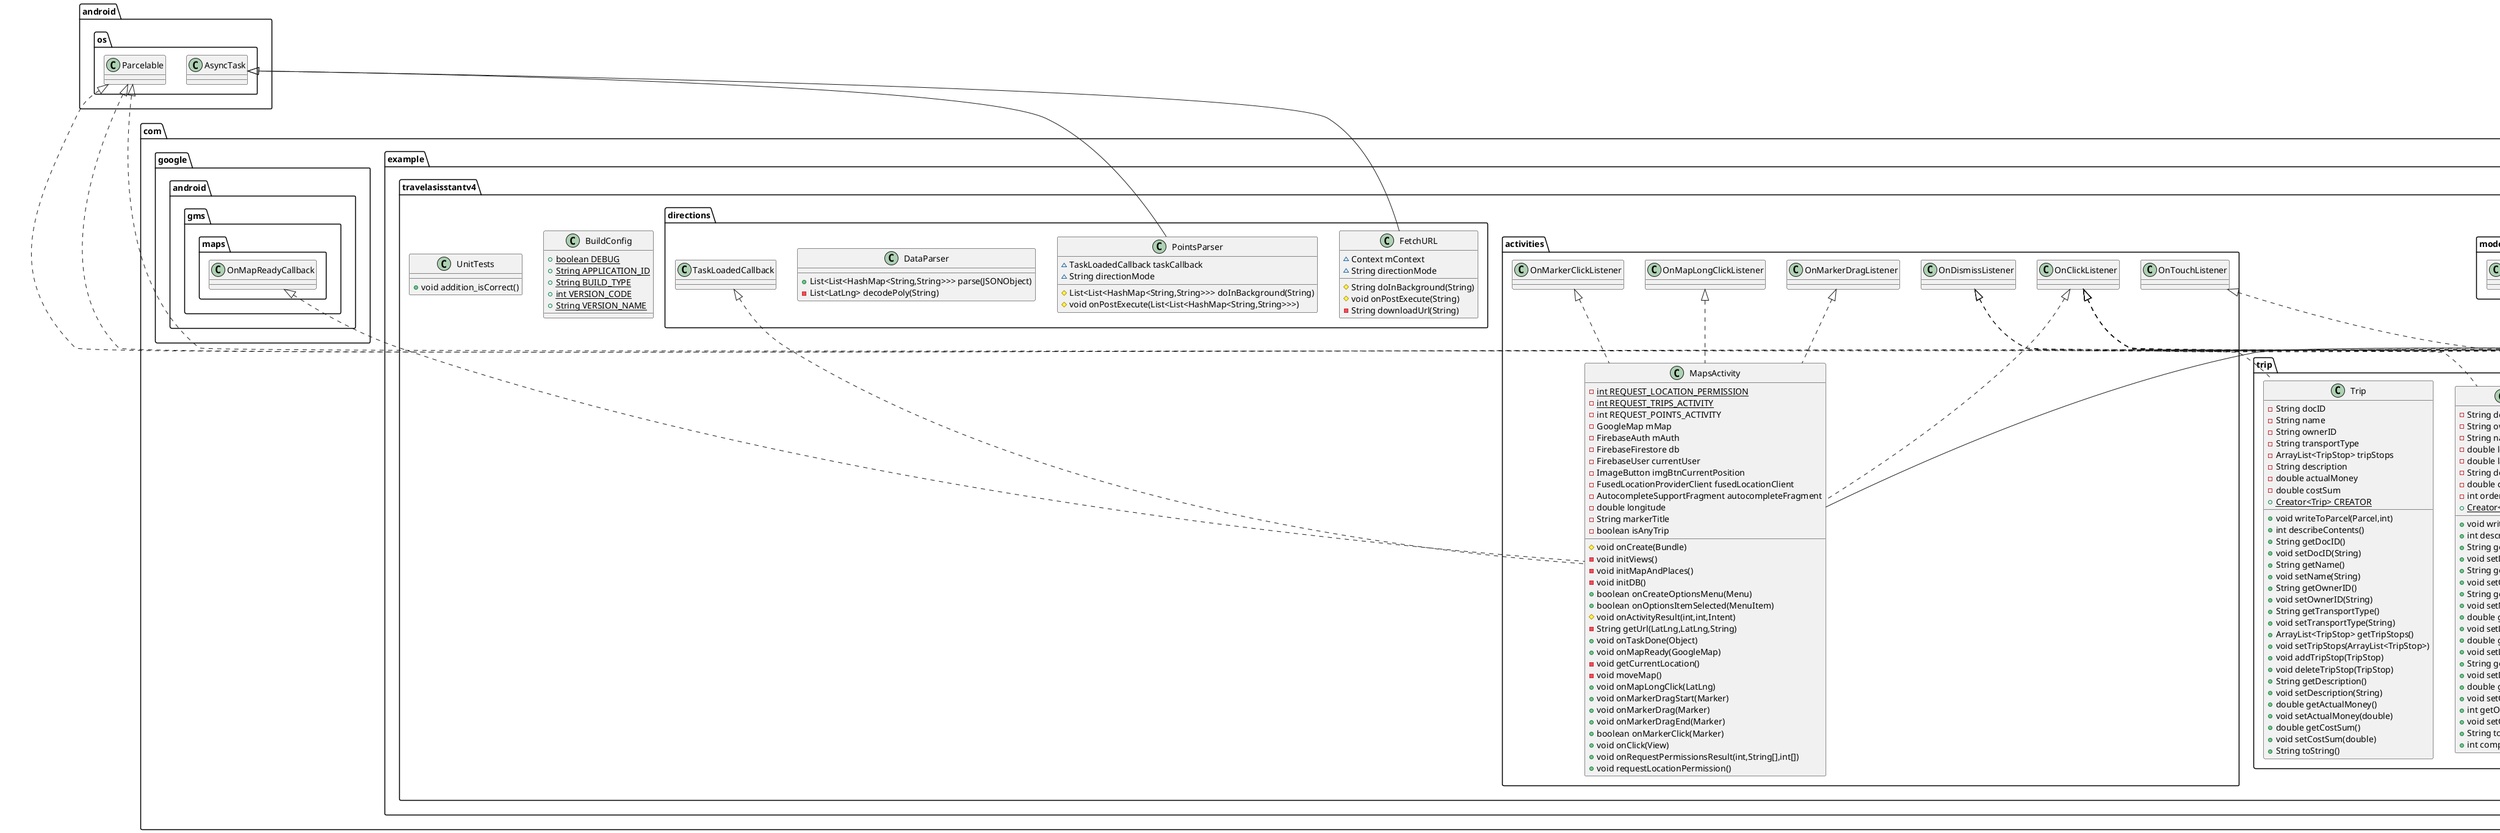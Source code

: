 @startuml
class com.example.travelasisstantv4.trip.Trip {
- String docID
- String name
- String ownerID
- String transportType
- ArrayList<TripStop> tripStops
- String description
- double actualMoney
- double costSum
+ {static} Creator<Trip> CREATOR
+ void writeToParcel(Parcel,int)
+ int describeContents()
+ String getDocID()
+ void setDocID(String)
+ String getName()
+ void setName(String)
+ String getOwnerID()
+ void setOwnerID(String)
+ String getTransportType()
+ void setTransportType(String)
+ ArrayList<TripStop> getTripStops()
+ void setTripStops(ArrayList<TripStop>)
+ void addTripStop(TripStop)
+ void deleteTripStop(TripStop)
+ String getDescription()
+ void setDescription(String)
+ double getActualMoney()
+ void setActualMoney(double)
+ double getCostSum()
+ void setCostSum(double)
+ String toString()
}
class com.example.travelasisstantv4.directions.FetchURL {
~ Context mContext
~ String directionMode
# String doInBackground(String)
# void onPostExecute(String)
- String downloadUrl(String)
}
class com.example.travelasisstantv4.BuildConfig {
+ {static} boolean DEBUG
+ {static} String APPLICATION_ID
+ {static} String BUILD_TYPE
+ {static} int VERSION_CODE
+ {static} String VERSION_NAME
}
class com.example.travelasisstantv4.point.PointsActivity {
- LinearLayout.LayoutParams params
- LinearLayout.LayoutParams paramsHorizontal
- LinearLayout.LayoutParams paramsButtons
- FirebaseAuth mAuth
- FirebaseFirestore db
- FirebaseUser currentUser
- ArrayList<Point> userPoints
- ArrayList<Point> checkedPoints
- LinearLayout llForPoints
- Button btnShowOnMap
# void onCreate(Bundle)
- void initDB()
- void initializeViews()
- void getUserPoints()
+ void onClick(View)
+ void onDismiss(DialogInterface)
}
class com.example.travelasisstantv4.trip.AddTripDialogFragment {
- FirebaseAuth mAuth
- FirebaseFirestore db
- ArrayList<String> transportTypes
- EditText etTripName
- Spinner spinnerTransportType
- Button btnSaveTrip
+ {static} AddTripDialogFragment newInstance(String)
+ View onCreateView(LayoutInflater,ViewGroup,Bundle)
+ void onViewCreated(View,Bundle)
- void initDB()
- void initViews(View)
+ void onClick(View)
+ void onDismiss(DialogInterface)
}
class com.example.travelasisstantv4.trip.EditTripStopDialogFragment {
- FirebaseAuth mAuth
- FirebaseUser currentUser
- FirebaseFirestore db
- Trip t
- TripStop ts
- EditText etName
- Button btnUpdate
+ {static} EditTripStopDialogFragment newInstance(String,Trip,TripStop)
+ View onCreateView(LayoutInflater,ViewGroup,Bundle)
+ void onViewCreated(View,Bundle)
- void initDB()
- void initViews(View)
+ void onClick(View)
+ void onDismiss(DialogInterface)
}
class com.example.travelasisstantv4.point.Point {
- String docID
- String name
- double longitude
- double latitude
- String ownerID
+ {static} Creator<Point> CREATOR
+ String getDocID()
+ void setDocID(String)
+ String getName()
+ void setName(String)
+ double getLongitude()
+ void setLongitude(double)
+ double getLatitude()
+ void setLatitude(double)
+ String getOwnerID()
+ void setOwnerID(String)
+ String toString()
+ int describeContents()
+ void writeToParcel(Parcel,int)
}
class com.example.travelasisstantv4.activities.MapsActivity {
- {static} int REQUEST_LOCATION_PERMISSION
- {static} int REQUEST_TRIPS_ACTIVITY
- int REQUEST_POINTS_ACTIVITY
- GoogleMap mMap
- FirebaseAuth mAuth
- FirebaseFirestore db
- FirebaseUser currentUser
- ImageButton imgBtnCurrentPosition
- FusedLocationProviderClient fusedLocationClient
- AutocompleteSupportFragment autocompleteFragment
- double longitude
- String markerTitle
- boolean isAnyTrip
# void onCreate(Bundle)
- void initViews()
- void initMapAndPlaces()
- void initDB()
+ boolean onCreateOptionsMenu(Menu)
+ boolean onOptionsItemSelected(MenuItem)
# void onActivityResult(int,int,Intent)
- String getUrl(LatLng,LatLng,String)
+ void onTaskDone(Object)
+ void onMapReady(GoogleMap)
- void getCurrentLocation()
- void moveMap()
+ void onMapLongClick(LatLng)
+ void onMarkerDragStart(Marker)
+ void onMarkerDrag(Marker)
+ void onMarkerDragEnd(Marker)
+ boolean onMarkerClick(Marker)
+ void onClick(View)
+ void onRequestPermissionsResult(int,String[],int[])
+ void requestLocationPermission()
}
class com.example.travelasisstantv4.directions.PointsParser {
~ TaskLoadedCallback taskCallback
~ String directionMode
# List<List<HashMap<String,String>>> doInBackground(String)
# void onPostExecute(List<List<HashMap<String,String>>>)
}
class com.example.travelasisstantv4.directions.DataParser {
+ List<List<HashMap<String,String>>> parse(JSONObject)
- List<LatLng> decodePoly(String)
}
class com.example.travelasisstantv4.trip.TripStop {
- String docID
- String ownerID
- String name
- double longitude
- double latitude
- String description
- double cost
- int order
+ {static} Creator<TripStop> CREATOR
+ void writeToParcel(Parcel,int)
+ int describeContents()
+ String getDocID()
+ void setDocID(String)
+ String getOwnerID()
+ void setOwnerID(String)
+ String getName()
+ void setName(String)
+ double getLongitude()
+ void setLongitude(double)
+ double getLatitude()
+ void setLatitude(double)
+ String getDescription()
+ void setDescription(String)
+ double getCost()
+ void setCost(double)
+ int getOrder()
+ void setOrder(int)
+ String toString()
+ int compareTo(TripStop)
}
class com.example.travelasisstantv4.trip.EditTripActivity {
- LinearLayout.LayoutParams params
- LinearLayout.LayoutParams paramsHorizontal
- LinearLayout.LayoutParams paramsButtons2
- LinearLayout.LayoutParams paramsButtons3
- FirebaseFirestore db
- Trip t
- ArrayList<String> transportTypes
- EditText etTripName
- Spinner spinnerTransportType
- LinearLayout llForTripStops
- Button btnUpdateTrip
# void onCreate(Bundle)
- void initDB()
- void initViews()
- void updateTripStops()
+ void onClick(View)
+ void onDismiss(DialogInterface)
}
class com.example.travelasisstantv4.UnitTests {
+ void addition_isCorrect()
}
class com.example.travelasisstantv4.point.RenamePointDialogFragment {
- FirebaseFirestore db
- EditText etRenamePoint
- Button btnUpdateName
- String pointID
+ {static} RenamePointDialogFragment newInstance(String,String)
+ View onCreateView(LayoutInflater,ViewGroup,Bundle)
+ void onViewCreated(View,Bundle)
- void initializeViews(View)
- void initDB()
+ void onClick(View)
+ void onDismiss(DialogInterface)
}
class com.example.travelasisstantv4.login.LoginActivity {
- FirebaseAuth mAuth
- EditText etEmail
- ImageButton imgBtnShowPassword
- TextView tvLoginError
- Button btnSignIn
- ProgressBar pbLoading
# void onCreate(Bundle)
- void initViews()
~ void signIn(String,String)
~ void createUser(String,String)
- void sendVerificationEmail()
+ void onClick(View)
+ boolean onTouch(View,MotionEvent)
}
class com.example.travelasisstantv4.trip.TripsActivity {
- {static} int REQUEST_EDIT_TRIP
- LinearLayout.LayoutParams params
- LinearLayout.LayoutParams paramsHorizontal
- LinearLayout.LayoutParams paramsButtons2
- FirebaseAuth mAuth
- FirebaseFirestore db
- FirebaseUser currentUser
- ArrayList<Trip> userTrips
- LinearLayout llForTrips
- Button btnAddTrip
# void onCreate(Bundle)
- void initDB()
- void initViews()
- void getUserTrips()
+ void onClick(View)
+ void onDismiss(DialogInterface)
# void onActivityResult(int,int,Intent)
}
class com.example.travelasisstantv4.point.AddPointDialogFragment {
- FirebaseAuth mAuth
- FirebaseFirestore db
- double longitude
- TextView tvLongitude
- EditText etPointName
- Button btnSave
+ {static} AddPointDialogFragment newInstance(String,double,double)
+ View onCreateView(LayoutInflater,ViewGroup,Bundle)
+ void onViewCreated(View,Bundle)
- void initializeViews(View)
+ void onClick(View)
}
class com.example.travelasisstantv4.trip.AddTripStopDialogFragment {
- FirebaseAuth mAuth
- FirebaseUser currentUser
- FirebaseFirestore db
- double longitude
- ArrayList<Trip> userTrips
- ArrayList<String> userTripsString
- Spinner spinnerTrips
- EditText etName
- Button btnAdd
+ {static} AddTripStopDialogFragment newInstance(String,double,double)
+ View onCreateView(LayoutInflater,ViewGroup,Bundle)
+ void onViewCreated(View,Bundle)
- void initDB()
- void initViews(View)
+ void getUserTrips()
+ void onClick(View)
}


android.os.Parcelable <|.. com.example.travelasisstantv4.trip.Trip
android.os.AsyncTask <|-- com.example.travelasisstantv4.directions.FetchURL
com.example.travelasisstantv4.activities.OnClickListener <|.. com.example.travelasisstantv4.point.PointsActivity
com.example.travelasisstantv4.activities.OnDismissListener <|.. com.example.travelasisstantv4.point.PointsActivity
androidx.appcompat.app.AppCompatActivity <|-- com.example.travelasisstantv4.point.PointsActivity
com.example.travelasisstantv4.activities.OnClickListener <|.. com.example.travelasisstantv4.trip.AddTripDialogFragment
androidx.fragment.app.DialogFragment <|-- com.example.travelasisstantv4.trip.AddTripDialogFragment
com.example.travelasisstantv4.activities.OnClickListener <|.. com.example.travelasisstantv4.trip.EditTripStopDialogFragment
androidx.fragment.app.DialogFragment <|-- com.example.travelasisstantv4.trip.EditTripStopDialogFragment
android.os.Parcelable <|.. com.example.travelasisstantv4.point.Point
com.google.android.gms.maps.OnMapReadyCallback <|.. com.example.travelasisstantv4.activities.MapsActivity
com.example.travelasisstantv4.activities.OnMarkerDragListener <|.. com.example.travelasisstantv4.activities.MapsActivity
com.example.travelasisstantv4.activities.OnMapLongClickListener <|.. com.example.travelasisstantv4.activities.MapsActivity
com.example.travelasisstantv4.activities.OnClickListener <|.. com.example.travelasisstantv4.activities.MapsActivity
com.example.travelasisstantv4.activities.OnMarkerClickListener <|.. com.example.travelasisstantv4.activities.MapsActivity
com.example.travelasisstantv4.directions.TaskLoadedCallback <|.. com.example.travelasisstantv4.activities.MapsActivity
androidx.appcompat.app.AppCompatActivity <|-- com.example.travelasisstantv4.activities.MapsActivity
android.os.AsyncTask <|-- com.example.travelasisstantv4.directions.PointsParser
android.os.Parcelable <|.. com.example.travelasisstantv4.trip.TripStop
com.example.travelasisstantv4.model.Comparable <|.. com.example.travelasisstantv4.trip.TripStop
com.example.travelasisstantv4.activities.OnClickListener <|.. com.example.travelasisstantv4.trip.EditTripActivity
com.example.travelasisstantv4.activities.OnDismissListener <|.. com.example.travelasisstantv4.trip.EditTripActivity
androidx.appcompat.app.AppCompatActivity <|-- com.example.travelasisstantv4.trip.EditTripActivity
com.example.travelasisstantv4.activities.OnClickListener <|.. com.example.travelasisstantv4.point.RenamePointDialogFragment
androidx.fragment.app.DialogFragment <|-- com.example.travelasisstantv4.point.RenamePointDialogFragment
com.example.travelasisstantv4.activities.OnClickListener <|.. com.example.travelasisstantv4.login.LoginActivity
com.example.travelasisstantv4.activities.OnTouchListener <|.. com.example.travelasisstantv4.login.LoginActivity
androidx.appcompat.app.AppCompatActivity <|-- com.example.travelasisstantv4.login.LoginActivity
com.example.travelasisstantv4.activities.OnClickListener <|.. com.example.travelasisstantv4.trip.TripsActivity
com.example.travelasisstantv4.activities.OnDismissListener <|.. com.example.travelasisstantv4.trip.TripsActivity
androidx.appcompat.app.AppCompatActivity <|-- com.example.travelasisstantv4.trip.TripsActivity
com.example.travelasisstantv4.activities.OnClickListener <|.. com.example.travelasisstantv4.point.AddPointDialogFragment
androidx.fragment.app.DialogFragment <|-- com.example.travelasisstantv4.point.AddPointDialogFragment
com.example.travelasisstantv4.activities.OnClickListener <|.. com.example.travelasisstantv4.trip.AddTripStopDialogFragment
androidx.fragment.app.DialogFragment <|-- com.example.travelasisstantv4.trip.AddTripStopDialogFragment
@enduml